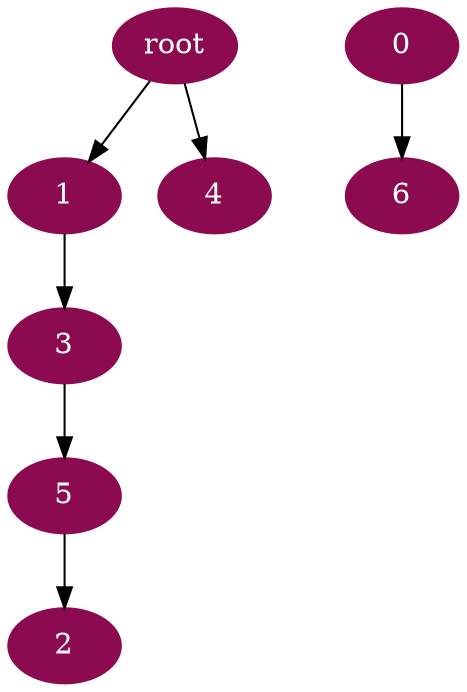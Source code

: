 digraph G {
node [color=deeppink4, style=filled, fontcolor=white];
"root" -> 1;
5 -> 2;
1 -> 3;
"root" -> 4;
3 -> 5;
0 -> 6;
}
